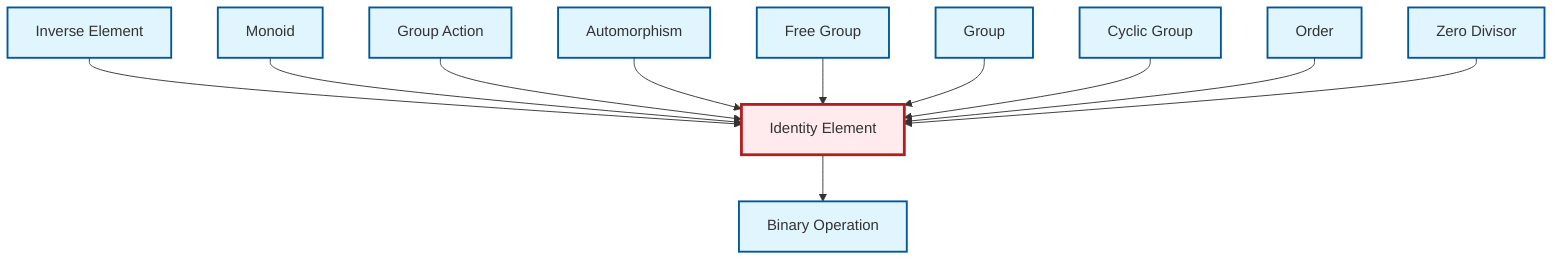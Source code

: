 graph TD
    classDef definition fill:#e1f5fe,stroke:#01579b,stroke-width:2px
    classDef theorem fill:#f3e5f5,stroke:#4a148c,stroke-width:2px
    classDef axiom fill:#fff3e0,stroke:#e65100,stroke-width:2px
    classDef example fill:#e8f5e9,stroke:#1b5e20,stroke-width:2px
    classDef current fill:#ffebee,stroke:#b71c1c,stroke-width:3px
    def-zero-divisor["Zero Divisor"]:::definition
    def-free-group["Free Group"]:::definition
    def-order["Order"]:::definition
    def-inverse-element["Inverse Element"]:::definition
    def-identity-element["Identity Element"]:::definition
    def-group-action["Group Action"]:::definition
    def-group["Group"]:::definition
    def-cyclic-group["Cyclic Group"]:::definition
    def-monoid["Monoid"]:::definition
    def-automorphism["Automorphism"]:::definition
    def-binary-operation["Binary Operation"]:::definition
    def-inverse-element --> def-identity-element
    def-monoid --> def-identity-element
    def-group-action --> def-identity-element
    def-automorphism --> def-identity-element
    def-free-group --> def-identity-element
    def-group --> def-identity-element
    def-identity-element --> def-binary-operation
    def-cyclic-group --> def-identity-element
    def-order --> def-identity-element
    def-zero-divisor --> def-identity-element
    class def-identity-element current